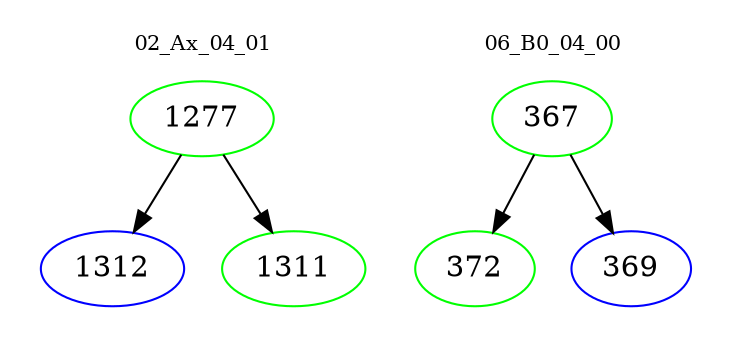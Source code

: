 digraph{
subgraph cluster_0 {
color = white
label = "02_Ax_04_01";
fontsize=10;
T0_1277 [label="1277", color="green"]
T0_1277 -> T0_1312 [color="black"]
T0_1312 [label="1312", color="blue"]
T0_1277 -> T0_1311 [color="black"]
T0_1311 [label="1311", color="green"]
}
subgraph cluster_1 {
color = white
label = "06_B0_04_00";
fontsize=10;
T1_367 [label="367", color="green"]
T1_367 -> T1_372 [color="black"]
T1_372 [label="372", color="green"]
T1_367 -> T1_369 [color="black"]
T1_369 [label="369", color="blue"]
}
}
